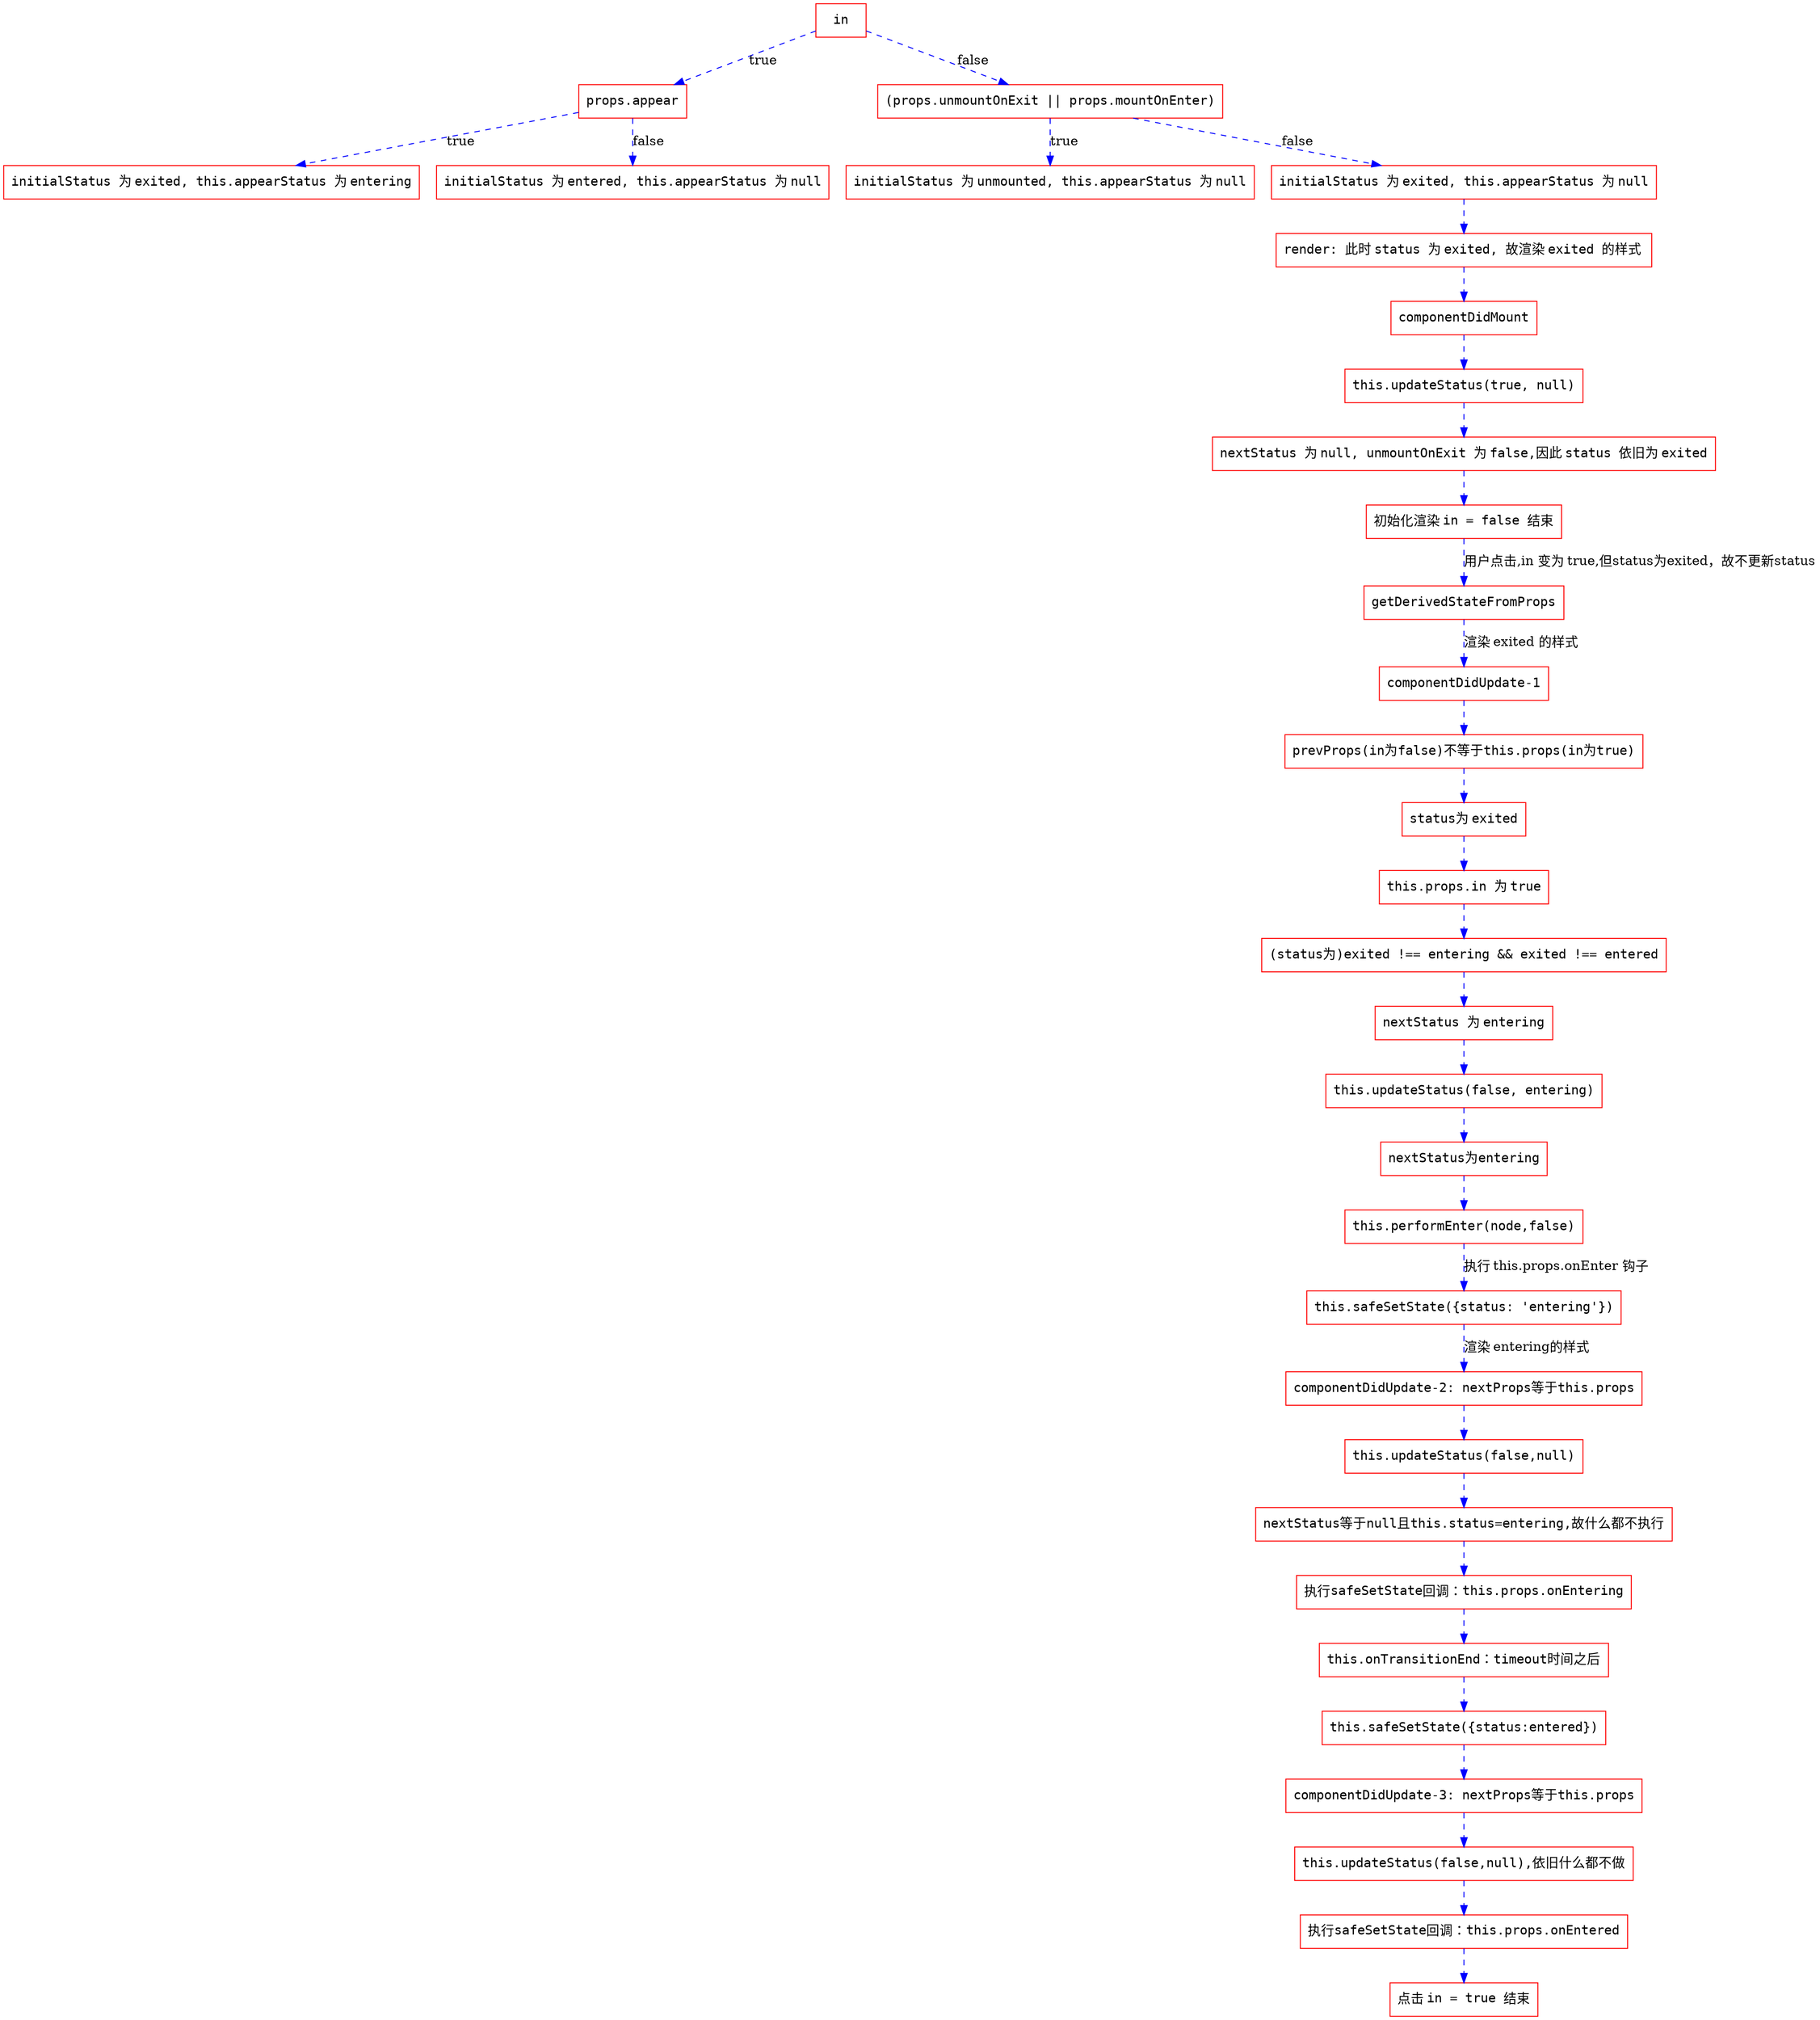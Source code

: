 digraph {
  // nodesep=1.0 // increases the separation between nodes
  node [color=Red,fontname=Courier,shape=box] //All nodes will this shape and colour
  edge [color=Blue, style=dashed] //All the lines look like this

  "in" -> "props.appear" [label="true"]
  "props.appear" -> "initialStatus 为 exited, this.appearStatus 为 entering" [label="true"]
  "props.appear" -> "initialStatus 为 entered, this.appearStatus 为 null" [label="false"]

  "in" -> "(props.unmountOnExit || props.mountOnEnter)" [label="false"]
  "(props.unmountOnExit || props.mountOnEnter)" -> "initialStatus 为 unmounted, this.appearStatus 为 null" [label="true"]
  "(props.unmountOnExit || props.mountOnEnter)" -> "initialStatus 为 exited, this.appearStatus 为 null" [label="false"]
  
  "initialStatus 为 exited, this.appearStatus 为 null" -> "render: 此时 status 为 exited, 故渲染 exited 的样式 "
  "render: 此时 status 为 exited, 故渲染 exited 的样式 " -> "componentDidMount" -> "this.updateStatus(true, null)" -> "nextStatus 为 null, unmountOnExit 为 false,因此 status 依旧为 exited" -> "初始化渲染 in = false 结束"
  "初始化渲染 in = false 结束" -> "getDerivedStateFromProps" [label="用户点击,in 变为 true,但status为exited，故不更新status"]
   "getDerivedStateFromProps" -> "componentDidUpdate-1" [label="渲染 exited 的样式"]
   "componentDidUpdate-1" -> "prevProps(in为false)不等于this.props(in为true)" -> "status为 exited" -> "this.props.in 为 true" -> "(status为)exited !== entering && exited !== entered" -> "nextStatus 为 entering"
  "nextStatus 为 entering" -> "this.updateStatus(false, entering)" -> "nextStatus为entering" -> "this.performEnter(node,false)"
  "this.performEnter(node,false)" -> "this.safeSetState({status: 'entering'})" [label="执行 this.props.onEnter 钩子"]
  "this.safeSetState({status: 'entering'})"-> "componentDidUpdate-2: nextProps等于this.props" [label="渲染 entering的样式"]
  "componentDidUpdate-2: nextProps等于this.props" -> "this.updateStatus(false,null)" -> "nextStatus等于null且this.status=entering,故什么都不执行"
  "nextStatus等于null且this.status=entering,故什么都不执行" -> "执行safeSetState回调：this.props.onEntering" -> "this.onTransitionEnd：timeout时间之后" -> "this.safeSetState({status:entered})" -> "componentDidUpdate-3: nextProps等于this.props" -> "this.updateStatus(false,null),依旧什么都不做"
  "this.updateStatus(false,null),依旧什么都不做" -> "执行safeSetState回调：this.props.onEntered" -> "点击 in = true 结束"
}